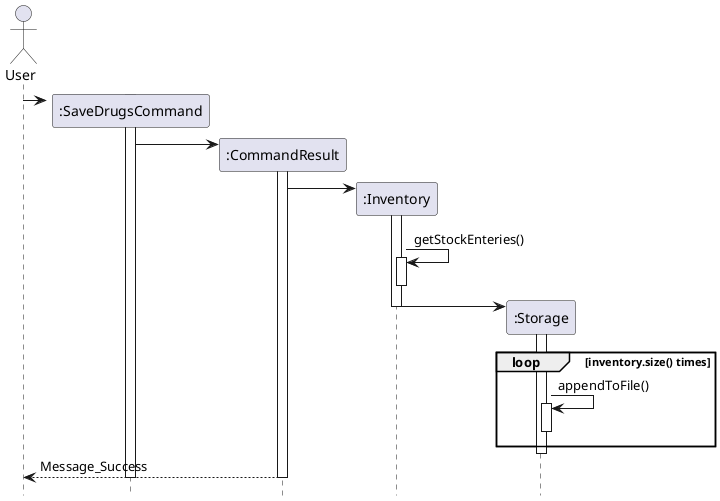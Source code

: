 @startuml
'https://plantuml.com/sequence-diagram

hide footbox
actor User
Participant ":SaveDrugsCommand" as SaveCommand
Participant ":CommandResult" as CommandResult
Participant ":Inventory" as inventory
Participant ":Storage" as storage


Create SaveCommand
activate SaveCommand
User -> SaveCommand


Create CommandResult

SaveCommand -> CommandResult
activate CommandResult

Create inventory
CommandResult -> inventory
activate inventory
inventory -> inventory : getStockEnteries()
activate inventory
deactivate inventory


Create storage
inventory -> storage
activate storage
deactivate inventory

loop inventory.size() times

storage -> storage :appendToFile()
activate storage
deactivate storage
end
deactivate storage

CommandResult --> User: Message_Success
deactivate CommandResult
deactivate SaveCommand


@enduml

